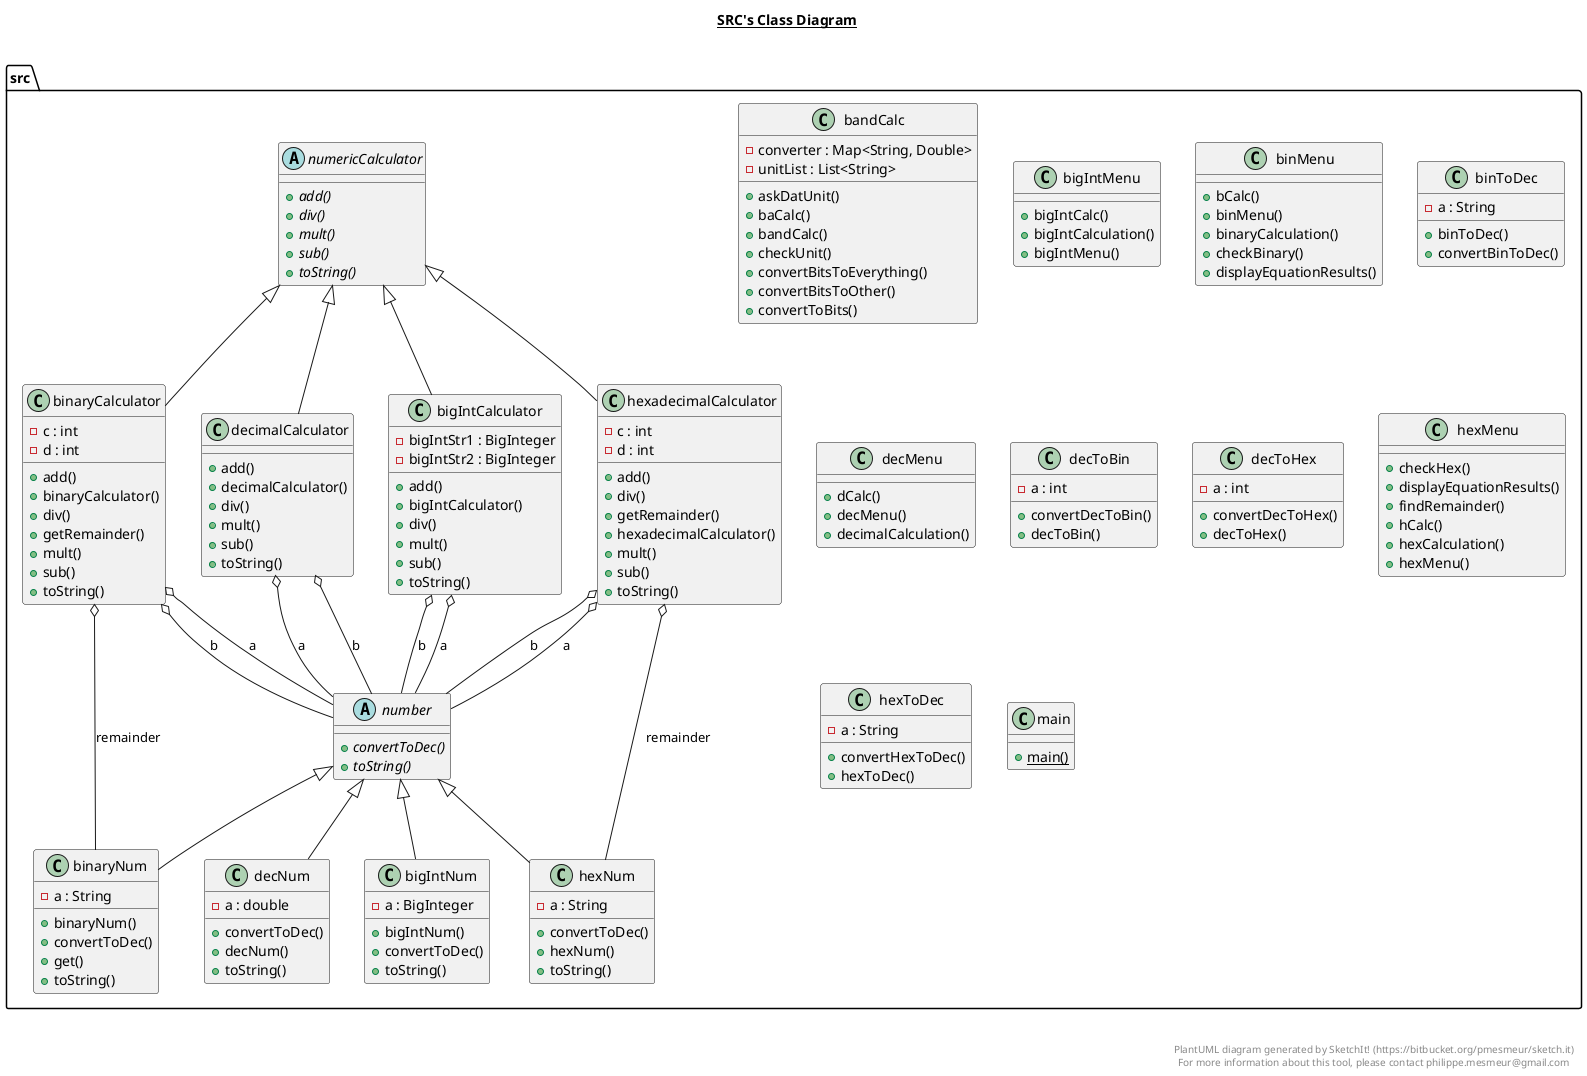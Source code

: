 @startuml
title __SRC's Class Diagram__\n

  namespace  src{
    class bandCalc {
        - converter : Map<String, Double>
        - unitList : List<String>
        + askDatUnit()
        + baCalc()
        + bandCalc()
        + checkUnit()
        + convertBitsToEverything()
        + convertBitsToOther()
        + convertToBits()
    }
  }
  

  namespace src{
    class bigIntCalculator {
        - bigIntStr1 : BigInteger
        - bigIntStr2 : BigInteger
        + add()
        + bigIntCalculator()
        + div()
        + mult()
        + sub()
        + toString()
    }
  }
  

  namespace src{
    class bigIntMenu {
        + bigIntCalc()
        + bigIntCalculation()
        + bigIntMenu()
    }
  }
  

  namespace src{
    class bigIntNum {
        - a : BigInteger
        + bigIntNum()
        + convertToDec()
        + toString()
    }
  }
  

  namespace src{
    class binMenu {
        + bCalc()
        + binMenu()
        + binaryCalculation()
        + checkBinary()
        + displayEquationResults()
    }
  }
  

  namespace src{
    class binToDec {
        - a : String
        + binToDec()
        + convertBinToDec()
    }
  }
  

  namespace src{
    class binaryCalculator {
        - c : int
        - d : int
        + add()
        + binaryCalculator()
        + div()
        + getRemainder()
        + mult()
        + sub()
        + toString()
    }
  }
  

  namespace src{
    class binaryNum {
        - a : String
        + binaryNum()
        + convertToDec()
        + get()
        + toString()
    }
  }
  

  namespace src{
    class decMenu {
        + dCalc()
        + decMenu()
        + decimalCalculation()
    }
  }
  

  namespace src{
    class decNum {
        - a : double
        + convertToDec()
        + decNum()
        + toString()
    }
  }
  

  namespace src{
    class decToBin {
        - a : int
        + convertDecToBin()
        + decToBin()
    }
  }
  

  namespace src{
    class decToHex {
        - a : int
        + convertDecToHex()
        + decToHex()
    }
  }
  

  namespace src{
    class decimalCalculator {
        + add()
        + decimalCalculator()
        + div()
        + mult()
        + sub()
        + toString()
    }
  }
  

  namespace src{
    class hexMenu {
        + checkHex()
        + displayEquationResults()
        + findRemainder()
        + hCalc()
        + hexCalculation()
        + hexMenu()
    }
  }
  

  namespace src{
    class hexNum {
        - a : String
        + convertToDec()
        + hexNum()
        + toString()
    }
  }
  

  namespace src{
    class hexToDec {
        - a : String
        + convertHexToDec()
        + hexToDec()
    }
  }
  

  namespace src{
    class hexadecimalCalculator {
        - c : int
        - d : int
        + add()
        + div()
        + getRemainder()
        + hexadecimalCalculator()
        + mult()
        + sub()
        + toString()
    }
  }
  

  namespace src{
    class main {
        {static} + main()
    }
  }
  

  namespace src{
    abstract class number {
        {abstract} + convertToDec()
        {abstract} + toString()
    }
  }
  

  namespace src{
    abstract class numericCalculator {
        {abstract} + add()
        {abstract} + div()
        {abstract} + mult()
        {abstract} + sub()
        {abstract} + toString()
    }
  }
  

  bigIntCalculator -up-|> numericCalculator
  bigIntCalculator o-- number : a
  bigIntCalculator o-- number : b
  bigIntNum -up-|> number
  binaryCalculator -up-|> numericCalculator
  binaryCalculator o-- number : a
  binaryCalculator o-- number : b
  binaryCalculator o-- binaryNum : remainder
  binaryNum -up-|> number
  decNum -up-|> number
  decimalCalculator -up-|> numericCalculator
  decimalCalculator o-- number : a
  decimalCalculator o-- number : b
  hexNum -up-|> number
  hexadecimalCalculator -up-|> numericCalculator
  hexadecimalCalculator o-- number : a
  hexadecimalCalculator o-- number : b
  hexadecimalCalculator o-- hexNum : remainder

right footer


PlantUML diagram generated by SketchIt! (https://bitbucket.org/pmesmeur/sketch.it)
For more information about this tool, please contact philippe.mesmeur@gmail.com
endfooter

@enduml
